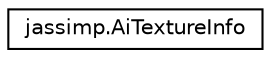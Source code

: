 digraph "Graphical Class Hierarchy"
{
  edge [fontname="Helvetica",fontsize="10",labelfontname="Helvetica",labelfontsize="10"];
  node [fontname="Helvetica",fontsize="10",shape=record];
  rankdir="LR";
  Node1 [label="jassimp.AiTextureInfo",height=0.2,width=0.4,color="black", fillcolor="white", style="filled",URL="$classjassimp_1_1_ai_texture_info.html"];
}
